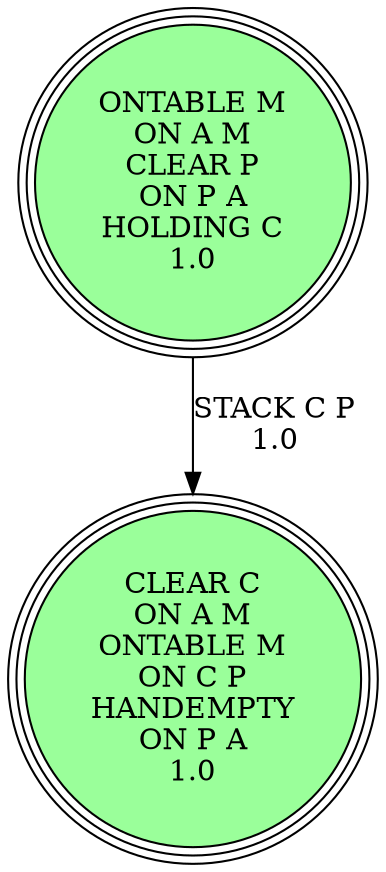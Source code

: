 digraph {
"ONTABLE M\nON A M\nCLEAR P\nON P A\nHOLDING C\n1.0\n" -> "CLEAR C\nON A M\nONTABLE M\nON C P\nHANDEMPTY\nON P A\n1.0\n"[label="STACK C P\n1.0\n"];
"CLEAR C\nON A M\nONTABLE M\nON C P\nHANDEMPTY\nON P A\n1.0\n" [shape=circle, style=filled, fillcolor=palegreen1, peripheries=3];
"CLEAR C\nON A M\nONTABLE M\nON C P\nHANDEMPTY\nON P A\n1.0\n" [shape=circle, style=filled, fillcolor=palegreen1, peripheries=3];
"ONTABLE M\nON A M\nCLEAR P\nON P A\nHOLDING C\n1.0\n" [shape=circle, style=filled, fillcolor=palegreen1, peripheries=3];
}

